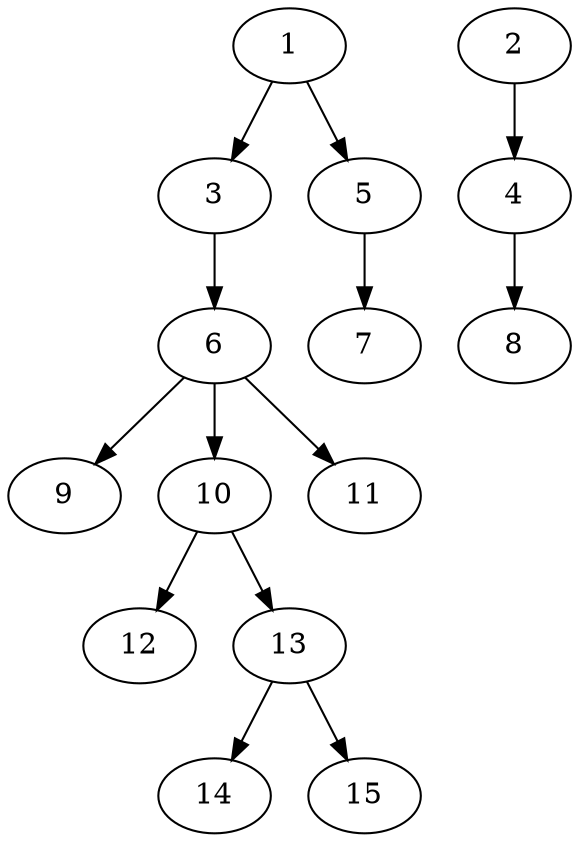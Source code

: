 // DAG (tier=1-easy, mode=compute, n=15, ccr=0.285, fat=0.411, density=0.303, regular=0.708, jump=0.005, mindata=262144, maxdata=2097152)
// DAG automatically generated by daggen at Sun Aug 24 16:33:32 2025
// /home/ermia/Project/Environments/daggen/bin/daggen --dot --ccr 0.285 --fat 0.411 --regular 0.708 --density 0.303 --jump 0.005 --mindata 262144 --maxdata 2097152 -n 15 
digraph G {
  1 [size="3090777780156190", alpha="0.20", expect_size="1545388890078095"]
  1 -> 3 [size ="1989517770752"]
  1 -> 5 [size ="1989517770752"]
  2 [size="567016713878055", alpha="0.05", expect_size="283508356939027"]
  2 -> 4 [size ="15220365852672"]
  3 [size="171839488654362", alpha="0.17", expect_size="85919744327181"]
  3 -> 6 [size ="14002801344512"]
  4 [size="11544734770562", alpha="0.19", expect_size="5772367385281"]
  4 -> 8 [size ="567069900800"]
  5 [size="38951559291873384", alpha="0.14", expect_size="19475779645936692"]
  5 -> 7 [size ="16277666004992"]
  6 [size="63202736746582", alpha="0.06", expect_size="31601368373291"]
  6 -> 9 [size ="1179648000000"]
  6 -> 10 [size ="1179648000000"]
  6 -> 11 [size ="1179648000000"]
  7 [size="3266668211340312576", alpha="0.09", expect_size="1633334105670156288"]
  8 [size="65813028191089", alpha="0.05", expect_size="32906514095544"]
  9 [size="8628647308713525248", alpha="0.12", expect_size="4314323654356762624"]
  10 [size="29636449664459224", alpha="0.10", expect_size="14818224832229612"]
  10 -> 12 [size ="31343941517312"]
  10 -> 13 [size ="31343941517312"]
  11 [size="13054400159082222", alpha="0.07", expect_size="6527200079541111"]
  12 [size="11412443222622", alpha="0.13", expect_size="5706221611311"]
  13 [size="35613142290184", alpha="0.02", expect_size="17806571145092"]
  13 -> 14 [size ="620622774272"]
  13 -> 15 [size ="620622774272"]
  14 [size="3638393506566766592", alpha="0.07", expect_size="1819196753283383296"]
  15 [size="2612525394690548", alpha="0.05", expect_size="1306262697345274"]
}